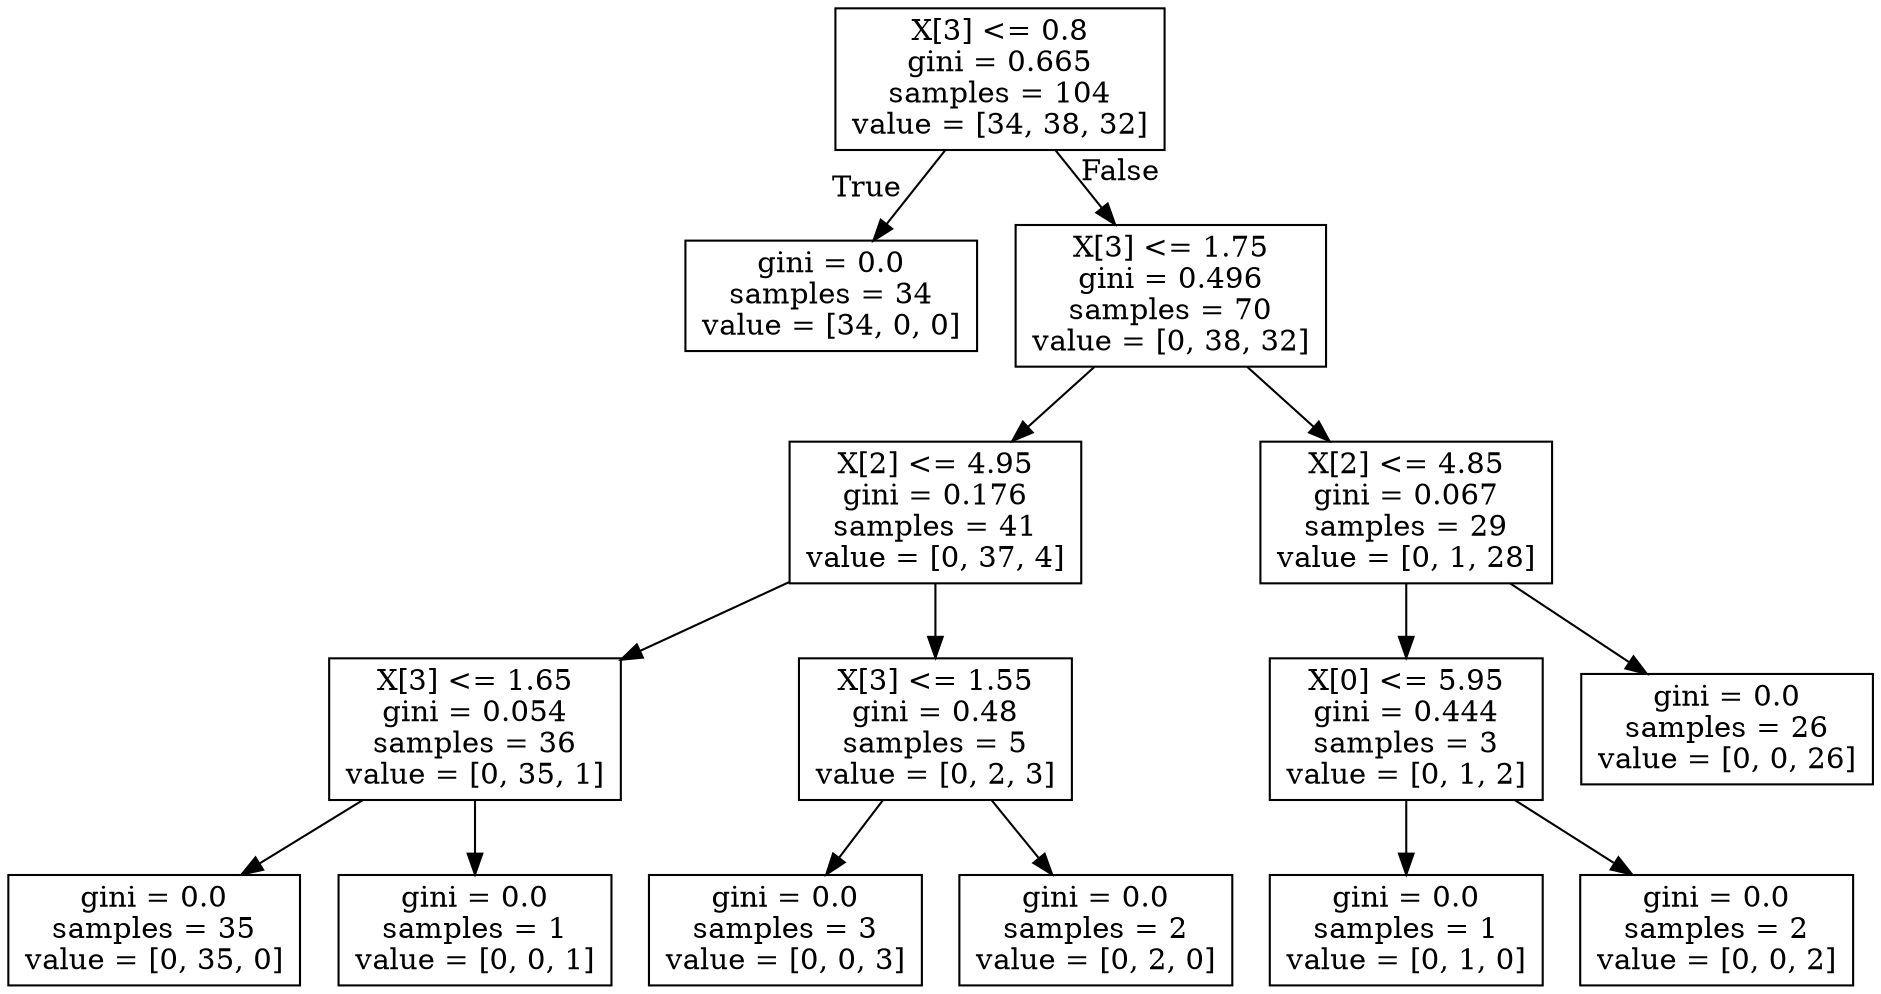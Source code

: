 digraph Tree {
node [shape=box] ;
0 [label="X[3] <= 0.8\ngini = 0.665\nsamples = 104\nvalue = [34, 38, 32]"] ;
1 [label="gini = 0.0\nsamples = 34\nvalue = [34, 0, 0]"] ;
0 -> 1 [labeldistance=2.5, labelangle=45, headlabel="True"] ;
2 [label="X[3] <= 1.75\ngini = 0.496\nsamples = 70\nvalue = [0, 38, 32]"] ;
0 -> 2 [labeldistance=2.5, labelangle=-45, headlabel="False"] ;
3 [label="X[2] <= 4.95\ngini = 0.176\nsamples = 41\nvalue = [0, 37, 4]"] ;
2 -> 3 ;
4 [label="X[3] <= 1.65\ngini = 0.054\nsamples = 36\nvalue = [0, 35, 1]"] ;
3 -> 4 ;
5 [label="gini = 0.0\nsamples = 35\nvalue = [0, 35, 0]"] ;
4 -> 5 ;
6 [label="gini = 0.0\nsamples = 1\nvalue = [0, 0, 1]"] ;
4 -> 6 ;
7 [label="X[3] <= 1.55\ngini = 0.48\nsamples = 5\nvalue = [0, 2, 3]"] ;
3 -> 7 ;
8 [label="gini = 0.0\nsamples = 3\nvalue = [0, 0, 3]"] ;
7 -> 8 ;
9 [label="gini = 0.0\nsamples = 2\nvalue = [0, 2, 0]"] ;
7 -> 9 ;
10 [label="X[2] <= 4.85\ngini = 0.067\nsamples = 29\nvalue = [0, 1, 28]"] ;
2 -> 10 ;
11 [label="X[0] <= 5.95\ngini = 0.444\nsamples = 3\nvalue = [0, 1, 2]"] ;
10 -> 11 ;
12 [label="gini = 0.0\nsamples = 1\nvalue = [0, 1, 0]"] ;
11 -> 12 ;
13 [label="gini = 0.0\nsamples = 2\nvalue = [0, 0, 2]"] ;
11 -> 13 ;
14 [label="gini = 0.0\nsamples = 26\nvalue = [0, 0, 26]"] ;
10 -> 14 ;
}